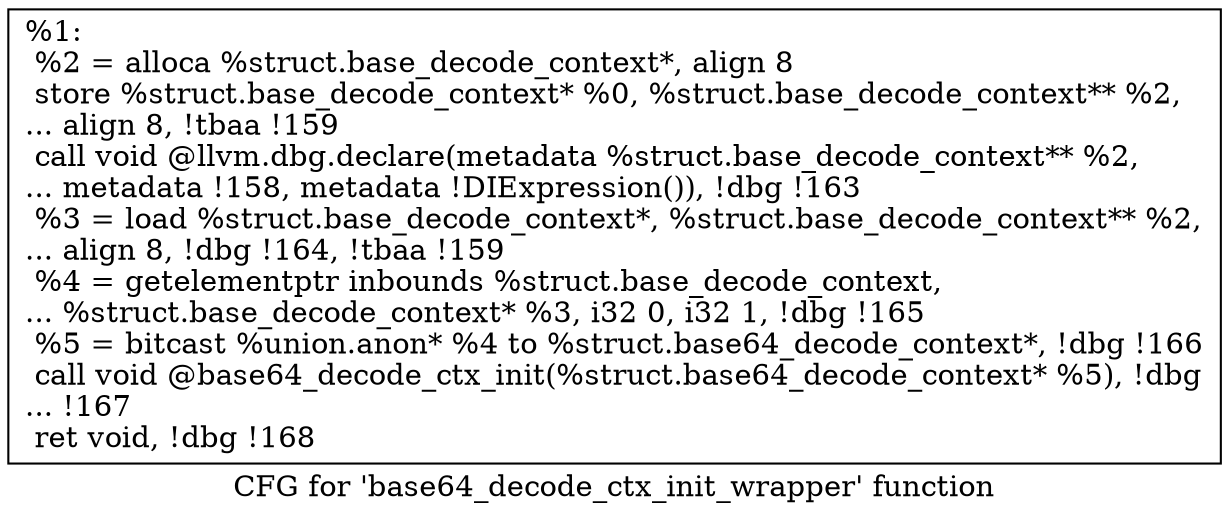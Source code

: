 digraph "CFG for 'base64_decode_ctx_init_wrapper' function" {
	label="CFG for 'base64_decode_ctx_init_wrapper' function";

	Node0x120f2a0 [shape=record,label="{%1:\l  %2 = alloca %struct.base_decode_context*, align 8\l  store %struct.base_decode_context* %0, %struct.base_decode_context** %2,\l... align 8, !tbaa !159\l  call void @llvm.dbg.declare(metadata %struct.base_decode_context** %2,\l... metadata !158, metadata !DIExpression()), !dbg !163\l  %3 = load %struct.base_decode_context*, %struct.base_decode_context** %2,\l... align 8, !dbg !164, !tbaa !159\l  %4 = getelementptr inbounds %struct.base_decode_context,\l... %struct.base_decode_context* %3, i32 0, i32 1, !dbg !165\l  %5 = bitcast %union.anon* %4 to %struct.base64_decode_context*, !dbg !166\l  call void @base64_decode_ctx_init(%struct.base64_decode_context* %5), !dbg\l... !167\l  ret void, !dbg !168\l}"];
}
